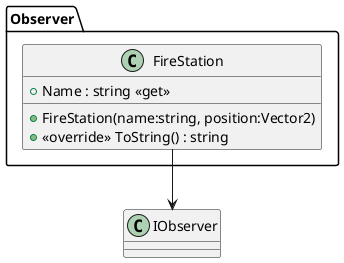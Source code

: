 @startuml

package Observer{
    class FireStation {
        + Name : string <<get>>
        + FireStation(name:string, position:Vector2)
        + <<override>> ToString() : string
    }
}

FireStation --> IObserver
@enduml
